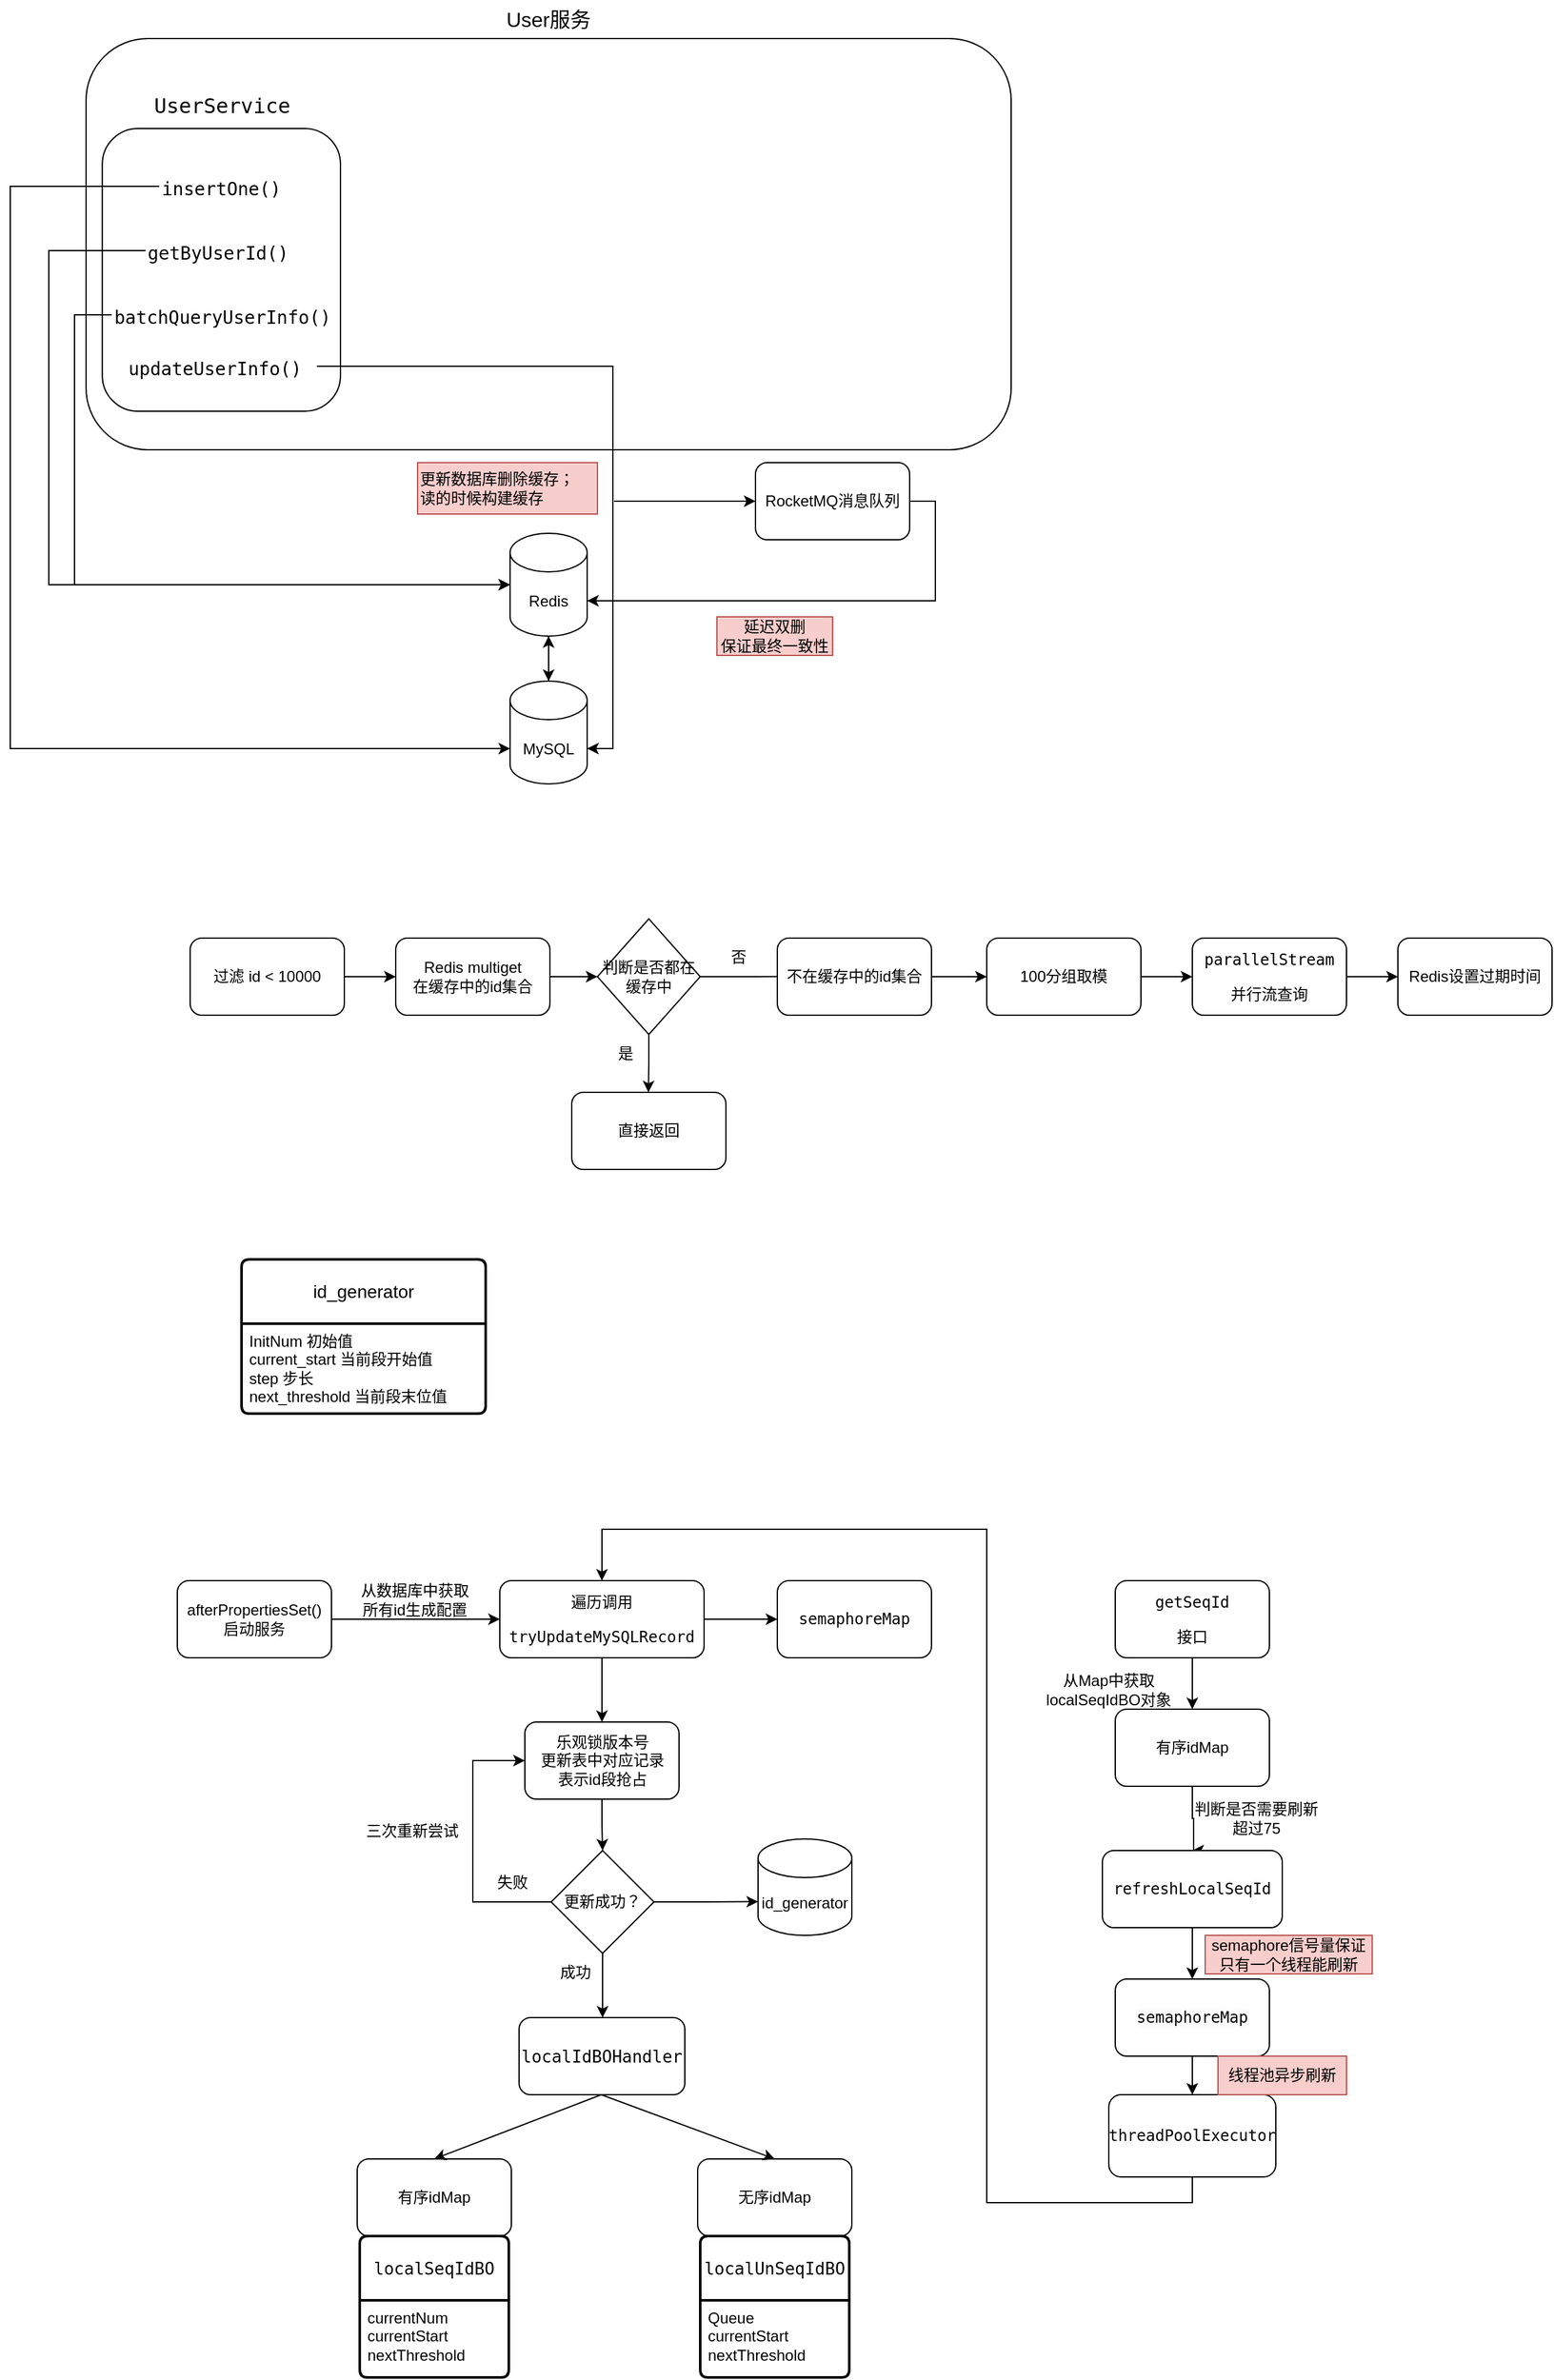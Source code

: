 <mxfile version="23.1.8" type="github">
  <diagram name="第 1 页" id="-yW8K2cIxQd3r6JCjM-w">
    <mxGraphModel dx="1368" dy="741" grid="1" gridSize="10" guides="1" tooltips="1" connect="1" arrows="1" fold="1" page="1" pageScale="1" pageWidth="827" pageHeight="1169" math="0" shadow="0">
      <root>
        <mxCell id="0" />
        <mxCell id="1" parent="0" />
        <mxCell id="FBqa_B7aNncu9lDiiUvF-1" value="" style="rounded=1;whiteSpace=wrap;html=1;" parent="1" vertex="1">
          <mxGeometry x="149" y="120" width="720" height="320" as="geometry" />
        </mxCell>
        <mxCell id="FBqa_B7aNncu9lDiiUvF-2" value="&lt;font style=&quot;font-size: 16px;&quot;&gt;User服务&lt;/font&gt;" style="text;html=1;align=center;verticalAlign=middle;whiteSpace=wrap;rounded=0;" parent="1" vertex="1">
          <mxGeometry x="471" y="90" width="76" height="30" as="geometry" />
        </mxCell>
        <mxCell id="FBqa_B7aNncu9lDiiUvF-3" value="&lt;div style=&quot;&quot;&gt;&lt;pre style=&quot;font-family:&#39;JetBrains Mono&#39;,monospace;font-size:12.0pt;&quot;&gt;UserService&lt;/pre&gt;&lt;/div&gt;" style="text;whiteSpace=wrap;html=1;fontColor=default;labelBackgroundColor=none;" parent="1" vertex="1">
          <mxGeometry x="200" y="140" width="110" height="60" as="geometry" />
        </mxCell>
        <mxCell id="FBqa_B7aNncu9lDiiUvF-9" value="" style="group" parent="1" vertex="1" connectable="0">
          <mxGeometry x="161.63" y="190" width="198.37" height="220" as="geometry" />
        </mxCell>
        <mxCell id="FBqa_B7aNncu9lDiiUvF-8" value="" style="rounded=1;whiteSpace=wrap;html=1;" parent="FBqa_B7aNncu9lDiiUvF-9" vertex="1">
          <mxGeometry width="185.358" height="220" as="geometry" />
        </mxCell>
        <mxCell id="FBqa_B7aNncu9lDiiUvF-4" value="&lt;div style=&quot;&quot;&gt;&lt;pre style=&quot;font-family: &amp;quot;JetBrains Mono&amp;quot;, monospace;&quot;&gt;&lt;font style=&quot;font-size: 14px;&quot;&gt;getByUserId()&lt;/font&gt;&lt;/pre&gt;&lt;/div&gt;" style="text;whiteSpace=wrap;html=1;fontColor=default;labelBackgroundColor=none;" parent="FBqa_B7aNncu9lDiiUvF-9" vertex="1">
          <mxGeometry x="33.726" y="70" width="117.907" height="50" as="geometry" />
        </mxCell>
        <mxCell id="FBqa_B7aNncu9lDiiUvF-5" value="&lt;div style=&quot;&quot;&gt;&lt;pre style=&quot;font-family: &amp;quot;JetBrains Mono&amp;quot;, monospace;&quot;&gt;&lt;font style=&quot;font-size: 14px;&quot;&gt;insertOne()&lt;/font&gt;&lt;/pre&gt;&lt;/div&gt;" style="text;whiteSpace=wrap;html=1;fontColor=default;labelBackgroundColor=none;" parent="FBqa_B7aNncu9lDiiUvF-9" vertex="1">
          <mxGeometry x="44.35" y="20" width="105.65" height="50" as="geometry" />
        </mxCell>
        <mxCell id="FBqa_B7aNncu9lDiiUvF-6" value="&lt;div style=&quot;&quot;&gt;&lt;pre style=&quot;font-family: &amp;quot;JetBrains Mono&amp;quot;, monospace;&quot;&gt;&lt;font style=&quot;font-size: 14px;&quot;&gt;batchQueryUserInfo()&lt;/font&gt;&lt;/pre&gt;&lt;/div&gt;" style="text;whiteSpace=wrap;html=1;fontColor=default;labelBackgroundColor=none;" parent="FBqa_B7aNncu9lDiiUvF-9" vertex="1">
          <mxGeometry x="7.17" y="120" width="191.2" height="50" as="geometry" />
        </mxCell>
        <mxCell id="FBqa_B7aNncu9lDiiUvF-7" value="&lt;div style=&quot;&quot;&gt;&lt;pre style=&quot;font-family: &amp;quot;JetBrains Mono&amp;quot;, monospace;&quot;&gt;&lt;font style=&quot;font-size: 14px;&quot;&gt;updateUserInfo()&lt;/font&gt;&lt;/pre&gt;&lt;/div&gt;" style="text;whiteSpace=wrap;html=1;fontColor=default;labelBackgroundColor=none;" parent="FBqa_B7aNncu9lDiiUvF-9" vertex="1">
          <mxGeometry x="18.323" y="160" width="148.711" height="50" as="geometry" />
        </mxCell>
        <mxCell id="FBqa_B7aNncu9lDiiUvF-10" value="Redis" style="shape=cylinder3;whiteSpace=wrap;html=1;boundedLbl=1;backgroundOutline=1;size=15;" parent="1" vertex="1">
          <mxGeometry x="479" y="505" width="60" height="80" as="geometry" />
        </mxCell>
        <mxCell id="FBqa_B7aNncu9lDiiUvF-11" value="MySQL" style="shape=cylinder3;whiteSpace=wrap;html=1;boundedLbl=1;backgroundOutline=1;size=15;" parent="1" vertex="1">
          <mxGeometry x="479" y="620" width="60" height="80" as="geometry" />
        </mxCell>
        <mxCell id="FBqa_B7aNncu9lDiiUvF-14" style="edgeStyle=orthogonalEdgeStyle;rounded=0;orthogonalLoop=1;jettySize=auto;html=1;exitX=0;exitY=0.5;exitDx=0;exitDy=0;entryX=0;entryY=0;entryDx=0;entryDy=52.5;entryPerimeter=0;" parent="1" source="FBqa_B7aNncu9lDiiUvF-5" target="FBqa_B7aNncu9lDiiUvF-11" edge="1">
          <mxGeometry relative="1" as="geometry">
            <Array as="points">
              <mxPoint x="90" y="235" />
              <mxPoint x="90" y="673" />
            </Array>
          </mxGeometry>
        </mxCell>
        <mxCell id="FBqa_B7aNncu9lDiiUvF-15" style="edgeStyle=orthogonalEdgeStyle;rounded=0;orthogonalLoop=1;jettySize=auto;html=1;exitX=0;exitY=0.5;exitDx=0;exitDy=0;entryX=0;entryY=0.5;entryDx=0;entryDy=0;entryPerimeter=0;" parent="1" source="FBqa_B7aNncu9lDiiUvF-4" target="FBqa_B7aNncu9lDiiUvF-10" edge="1">
          <mxGeometry relative="1" as="geometry">
            <Array as="points">
              <mxPoint x="120" y="285" />
              <mxPoint x="120" y="545" />
            </Array>
          </mxGeometry>
        </mxCell>
        <mxCell id="FBqa_B7aNncu9lDiiUvF-16" style="edgeStyle=orthogonalEdgeStyle;rounded=0;orthogonalLoop=1;jettySize=auto;html=1;exitX=0;exitY=0.5;exitDx=0;exitDy=0;entryX=0;entryY=0.5;entryDx=0;entryDy=0;entryPerimeter=0;" parent="1" source="FBqa_B7aNncu9lDiiUvF-6" target="FBqa_B7aNncu9lDiiUvF-10" edge="1">
          <mxGeometry relative="1" as="geometry">
            <Array as="points">
              <mxPoint x="140" y="335" />
              <mxPoint x="140" y="545" />
            </Array>
          </mxGeometry>
        </mxCell>
        <mxCell id="FBqa_B7aNncu9lDiiUvF-17" style="edgeStyle=orthogonalEdgeStyle;rounded=0;orthogonalLoop=1;jettySize=auto;html=1;exitX=0.5;exitY=1;exitDx=0;exitDy=0;exitPerimeter=0;entryX=0.5;entryY=0;entryDx=0;entryDy=0;entryPerimeter=0;" parent="1" source="FBqa_B7aNncu9lDiiUvF-10" target="FBqa_B7aNncu9lDiiUvF-11" edge="1">
          <mxGeometry relative="1" as="geometry" />
        </mxCell>
        <mxCell id="FBqa_B7aNncu9lDiiUvF-19" style="edgeStyle=orthogonalEdgeStyle;rounded=0;orthogonalLoop=1;jettySize=auto;html=1;exitX=1;exitY=0.5;exitDx=0;exitDy=0;entryX=1;entryY=0;entryDx=0;entryDy=52.5;entryPerimeter=0;" parent="1" source="FBqa_B7aNncu9lDiiUvF-7" target="FBqa_B7aNncu9lDiiUvF-11" edge="1">
          <mxGeometry relative="1" as="geometry" />
        </mxCell>
        <mxCell id="FBqa_B7aNncu9lDiiUvF-20" style="edgeStyle=orthogonalEdgeStyle;rounded=0;orthogonalLoop=1;jettySize=auto;html=1;exitX=0.5;exitY=0;exitDx=0;exitDy=0;exitPerimeter=0;entryX=0.5;entryY=1;entryDx=0;entryDy=0;entryPerimeter=0;" parent="1" source="FBqa_B7aNncu9lDiiUvF-11" target="FBqa_B7aNncu9lDiiUvF-10" edge="1">
          <mxGeometry relative="1" as="geometry" />
        </mxCell>
        <mxCell id="FBqa_B7aNncu9lDiiUvF-21" value="更新数据库删除缓存；&lt;br&gt;读的时候构建缓存" style="text;html=1;align=left;verticalAlign=middle;whiteSpace=wrap;rounded=0;fillColor=#f8cecc;strokeColor=#b85450;" parent="1" vertex="1">
          <mxGeometry x="407" y="450" width="140" height="40" as="geometry" />
        </mxCell>
        <mxCell id="FBqa_B7aNncu9lDiiUvF-22" value="RocketMQ消息队列" style="rounded=1;whiteSpace=wrap;html=1;" parent="1" vertex="1">
          <mxGeometry x="670" y="450" width="120" height="60" as="geometry" />
        </mxCell>
        <mxCell id="FBqa_B7aNncu9lDiiUvF-23" value="" style="endArrow=classic;html=1;rounded=0;" parent="1" target="FBqa_B7aNncu9lDiiUvF-22" edge="1">
          <mxGeometry width="50" height="50" relative="1" as="geometry">
            <mxPoint x="560" y="480" as="sourcePoint" />
            <mxPoint x="610" y="430" as="targetPoint" />
          </mxGeometry>
        </mxCell>
        <mxCell id="FBqa_B7aNncu9lDiiUvF-24" style="edgeStyle=orthogonalEdgeStyle;rounded=0;orthogonalLoop=1;jettySize=auto;html=1;exitX=1;exitY=0.5;exitDx=0;exitDy=0;entryX=1;entryY=0;entryDx=0;entryDy=52.5;entryPerimeter=0;" parent="1" source="FBqa_B7aNncu9lDiiUvF-22" target="FBqa_B7aNncu9lDiiUvF-10" edge="1">
          <mxGeometry relative="1" as="geometry" />
        </mxCell>
        <mxCell id="FBqa_B7aNncu9lDiiUvF-25" value="延迟双删&lt;br&gt;保证最终一致性" style="text;html=1;align=center;verticalAlign=middle;whiteSpace=wrap;rounded=0;fillColor=#f8cecc;strokeColor=#b85450;" parent="1" vertex="1">
          <mxGeometry x="640" y="570" width="90" height="30" as="geometry" />
        </mxCell>
        <mxCell id="FBqa_B7aNncu9lDiiUvF-28" style="edgeStyle=orthogonalEdgeStyle;rounded=0;orthogonalLoop=1;jettySize=auto;html=1;exitX=1;exitY=0.5;exitDx=0;exitDy=0;entryX=0;entryY=0.5;entryDx=0;entryDy=0;" parent="1" source="FBqa_B7aNncu9lDiiUvF-26" target="FBqa_B7aNncu9lDiiUvF-27" edge="1">
          <mxGeometry relative="1" as="geometry" />
        </mxCell>
        <mxCell id="FBqa_B7aNncu9lDiiUvF-26" value="过滤 id &amp;lt; 10000" style="rounded=1;whiteSpace=wrap;html=1;" parent="1" vertex="1">
          <mxGeometry x="230" y="820" width="120" height="60" as="geometry" />
        </mxCell>
        <mxCell id="FBqa_B7aNncu9lDiiUvF-30" style="edgeStyle=orthogonalEdgeStyle;rounded=0;orthogonalLoop=1;jettySize=auto;html=1;exitX=1;exitY=0.5;exitDx=0;exitDy=0;entryX=0;entryY=0.5;entryDx=0;entryDy=0;" parent="1" source="FBqa_B7aNncu9lDiiUvF-27" target="FBqa_B7aNncu9lDiiUvF-29" edge="1">
          <mxGeometry relative="1" as="geometry" />
        </mxCell>
        <mxCell id="FBqa_B7aNncu9lDiiUvF-27" value="Redis multiget&lt;br&gt;在缓存中的id集合" style="rounded=1;whiteSpace=wrap;html=1;" parent="1" vertex="1">
          <mxGeometry x="390" y="820" width="120" height="60" as="geometry" />
        </mxCell>
        <mxCell id="FBqa_B7aNncu9lDiiUvF-31" style="edgeStyle=orthogonalEdgeStyle;rounded=0;orthogonalLoop=1;jettySize=auto;html=1;exitX=0.5;exitY=1;exitDx=0;exitDy=0;" parent="1" source="FBqa_B7aNncu9lDiiUvF-29" edge="1">
          <mxGeometry relative="1" as="geometry">
            <mxPoint x="586.667" y="940" as="targetPoint" />
          </mxGeometry>
        </mxCell>
        <mxCell id="FBqa_B7aNncu9lDiiUvF-34" style="edgeStyle=orthogonalEdgeStyle;rounded=0;orthogonalLoop=1;jettySize=auto;html=1;exitX=1;exitY=0.5;exitDx=0;exitDy=0;" parent="1" source="FBqa_B7aNncu9lDiiUvF-29" edge="1">
          <mxGeometry relative="1" as="geometry">
            <mxPoint x="710" y="849.778" as="targetPoint" />
          </mxGeometry>
        </mxCell>
        <mxCell id="FBqa_B7aNncu9lDiiUvF-29" value="判断是否都在缓存中" style="rhombus;whiteSpace=wrap;html=1;" parent="1" vertex="1">
          <mxGeometry x="547" y="805" width="80" height="90" as="geometry" />
        </mxCell>
        <mxCell id="FBqa_B7aNncu9lDiiUvF-32" value="是" style="text;html=1;align=center;verticalAlign=middle;whiteSpace=wrap;rounded=0;" parent="1" vertex="1">
          <mxGeometry x="539" y="895" width="60" height="30" as="geometry" />
        </mxCell>
        <mxCell id="FBqa_B7aNncu9lDiiUvF-33" value="直接返回" style="rounded=1;whiteSpace=wrap;html=1;" parent="1" vertex="1">
          <mxGeometry x="527" y="940" width="120" height="60" as="geometry" />
        </mxCell>
        <mxCell id="FBqa_B7aNncu9lDiiUvF-35" value="否" style="text;html=1;align=center;verticalAlign=middle;whiteSpace=wrap;rounded=0;" parent="1" vertex="1">
          <mxGeometry x="627" y="820" width="60" height="30" as="geometry" />
        </mxCell>
        <mxCell id="FBqa_B7aNncu9lDiiUvF-37" style="edgeStyle=orthogonalEdgeStyle;rounded=0;orthogonalLoop=1;jettySize=auto;html=1;exitX=1;exitY=0.5;exitDx=0;exitDy=0;entryX=0;entryY=0.5;entryDx=0;entryDy=0;" parent="1" source="FBqa_B7aNncu9lDiiUvF-36" target="FBqa_B7aNncu9lDiiUvF-38" edge="1">
          <mxGeometry relative="1" as="geometry">
            <mxPoint x="900" y="849.778" as="targetPoint" />
          </mxGeometry>
        </mxCell>
        <mxCell id="FBqa_B7aNncu9lDiiUvF-36" value="不在缓存中的id集合" style="rounded=1;whiteSpace=wrap;html=1;" parent="1" vertex="1">
          <mxGeometry x="687" y="820" width="120" height="60" as="geometry" />
        </mxCell>
        <mxCell id="FBqa_B7aNncu9lDiiUvF-39" style="edgeStyle=orthogonalEdgeStyle;rounded=0;orthogonalLoop=1;jettySize=auto;html=1;exitX=1;exitY=0.5;exitDx=0;exitDy=0;entryX=0;entryY=0.5;entryDx=0;entryDy=0;" parent="1" source="FBqa_B7aNncu9lDiiUvF-38" target="FBqa_B7aNncu9lDiiUvF-40" edge="1">
          <mxGeometry relative="1" as="geometry">
            <mxPoint x="1110" y="849.778" as="targetPoint" />
          </mxGeometry>
        </mxCell>
        <mxCell id="FBqa_B7aNncu9lDiiUvF-38" value="100分组取模" style="rounded=1;whiteSpace=wrap;html=1;" parent="1" vertex="1">
          <mxGeometry x="850" y="820" width="120" height="60" as="geometry" />
        </mxCell>
        <mxCell id="FBqa_B7aNncu9lDiiUvF-43" style="edgeStyle=orthogonalEdgeStyle;rounded=0;orthogonalLoop=1;jettySize=auto;html=1;exitX=1;exitY=0.5;exitDx=0;exitDy=0;" parent="1" source="FBqa_B7aNncu9lDiiUvF-40" target="FBqa_B7aNncu9lDiiUvF-42" edge="1">
          <mxGeometry relative="1" as="geometry" />
        </mxCell>
        <mxCell id="FBqa_B7aNncu9lDiiUvF-40" value="&lt;div style=&quot;&quot;&gt;&lt;pre style=&quot;font-family: &amp;quot;JetBrains Mono&amp;quot;, monospace;&quot;&gt;&lt;font style=&quot;font-size: 12px;&quot;&gt;parallelStream&lt;/font&gt;&lt;/pre&gt;&lt;pre style=&quot;font-family: &amp;quot;JetBrains Mono&amp;quot;, monospace;&quot;&gt;并行流查询&lt;/pre&gt;&lt;/div&gt;" style="rounded=1;whiteSpace=wrap;html=1;fontColor=default;labelBackgroundColor=none;" parent="1" vertex="1">
          <mxGeometry x="1010" y="820" width="120" height="60" as="geometry" />
        </mxCell>
        <mxCell id="FBqa_B7aNncu9lDiiUvF-42" value="Redis设置过期时间" style="rounded=1;whiteSpace=wrap;html=1;" parent="1" vertex="1">
          <mxGeometry x="1170" y="820" width="120" height="60" as="geometry" />
        </mxCell>
        <mxCell id="FBqa_B7aNncu9lDiiUvF-55" value="id_generator" style="swimlane;childLayout=stackLayout;horizontal=1;startSize=50;horizontalStack=0;rounded=1;fontSize=14;fontStyle=0;strokeWidth=2;resizeParent=0;resizeLast=1;shadow=0;dashed=0;align=center;arcSize=4;whiteSpace=wrap;html=1;" parent="1" vertex="1">
          <mxGeometry x="270" y="1070" width="190" height="120" as="geometry" />
        </mxCell>
        <mxCell id="FBqa_B7aNncu9lDiiUvF-56" value="InitNum 初始值&lt;br&gt;current_start 当前段开始值&lt;br&gt;step 步长&lt;br&gt;next_threshold 当前段末位值" style="align=left;strokeColor=none;fillColor=none;spacingLeft=4;fontSize=12;verticalAlign=top;resizable=0;rotatable=0;part=1;html=1;" parent="FBqa_B7aNncu9lDiiUvF-55" vertex="1">
          <mxGeometry y="50" width="190" height="70" as="geometry" />
        </mxCell>
        <mxCell id="FBqa_B7aNncu9lDiiUvF-59" style="edgeStyle=orthogonalEdgeStyle;rounded=0;orthogonalLoop=1;jettySize=auto;html=1;exitX=1;exitY=0.5;exitDx=0;exitDy=0;entryX=0;entryY=0.5;entryDx=0;entryDy=0;" parent="1" source="FBqa_B7aNncu9lDiiUvF-57" target="FBqa_B7aNncu9lDiiUvF-58" edge="1">
          <mxGeometry relative="1" as="geometry" />
        </mxCell>
        <mxCell id="FBqa_B7aNncu9lDiiUvF-57" value="afterPropertiesSet()&lt;br&gt;启动服务" style="rounded=1;whiteSpace=wrap;html=1;" parent="1" vertex="1">
          <mxGeometry x="220" y="1320" width="120" height="60" as="geometry" />
        </mxCell>
        <mxCell id="FBqa_B7aNncu9lDiiUvF-62" style="edgeStyle=orthogonalEdgeStyle;rounded=0;orthogonalLoop=1;jettySize=auto;html=1;exitX=0.5;exitY=1;exitDx=0;exitDy=0;entryX=0.5;entryY=0;entryDx=0;entryDy=0;" parent="1" source="FBqa_B7aNncu9lDiiUvF-58" target="FBqa_B7aNncu9lDiiUvF-61" edge="1">
          <mxGeometry relative="1" as="geometry" />
        </mxCell>
        <mxCell id="J14YJ-X6Wbk_EFNUaiwi-13" style="edgeStyle=orthogonalEdgeStyle;rounded=0;orthogonalLoop=1;jettySize=auto;html=1;exitX=1;exitY=0.5;exitDx=0;exitDy=0;entryX=0;entryY=0.5;entryDx=0;entryDy=0;" edge="1" parent="1" source="FBqa_B7aNncu9lDiiUvF-58" target="J14YJ-X6Wbk_EFNUaiwi-12">
          <mxGeometry relative="1" as="geometry" />
        </mxCell>
        <mxCell id="FBqa_B7aNncu9lDiiUvF-58" value="&lt;div style=&quot;&quot;&gt;&lt;pre style=&quot;font-family: &amp;quot;JetBrains Mono&amp;quot;, monospace;&quot;&gt;遍历调用&lt;/pre&gt;&lt;pre style=&quot;font-family: &amp;quot;JetBrains Mono&amp;quot;, monospace;&quot;&gt;tryUpdateMySQLRecord&lt;/pre&gt;&lt;/div&gt;" style="rounded=1;whiteSpace=wrap;html=1;fontColor=default;labelBackgroundColor=none;" parent="1" vertex="1">
          <mxGeometry x="471" y="1320" width="159" height="60" as="geometry" />
        </mxCell>
        <mxCell id="FBqa_B7aNncu9lDiiUvF-60" value="从数据库中获取所有id生成配置" style="text;html=1;align=center;verticalAlign=middle;whiteSpace=wrap;rounded=0;" parent="1" vertex="1">
          <mxGeometry x="360" y="1320" width="90" height="30" as="geometry" />
        </mxCell>
        <mxCell id="FBqa_B7aNncu9lDiiUvF-64" style="edgeStyle=orthogonalEdgeStyle;rounded=0;orthogonalLoop=1;jettySize=auto;html=1;exitX=0.5;exitY=1;exitDx=0;exitDy=0;" parent="1" source="FBqa_B7aNncu9lDiiUvF-61" target="FBqa_B7aNncu9lDiiUvF-63" edge="1">
          <mxGeometry relative="1" as="geometry" />
        </mxCell>
        <mxCell id="FBqa_B7aNncu9lDiiUvF-61" value="乐观锁版本号&lt;br&gt;更新表中对应记录&lt;br&gt;表示id段抢占" style="rounded=1;whiteSpace=wrap;html=1;" parent="1" vertex="1">
          <mxGeometry x="490.5" y="1430" width="120" height="60" as="geometry" />
        </mxCell>
        <mxCell id="FBqa_B7aNncu9lDiiUvF-65" style="edgeStyle=orthogonalEdgeStyle;rounded=0;orthogonalLoop=1;jettySize=auto;html=1;exitX=0.5;exitY=1;exitDx=0;exitDy=0;" parent="1" source="FBqa_B7aNncu9lDiiUvF-63" edge="1">
          <mxGeometry relative="1" as="geometry">
            <mxPoint x="550.833" y="1660" as="targetPoint" />
            <Array as="points">
              <mxPoint x="551" y="1660" />
              <mxPoint x="551" y="1660" />
            </Array>
          </mxGeometry>
        </mxCell>
        <mxCell id="FBqa_B7aNncu9lDiiUvF-67" style="edgeStyle=orthogonalEdgeStyle;rounded=0;orthogonalLoop=1;jettySize=auto;html=1;exitX=0;exitY=0.5;exitDx=0;exitDy=0;entryX=0;entryY=0.5;entryDx=0;entryDy=0;" parent="1" source="FBqa_B7aNncu9lDiiUvF-63" target="FBqa_B7aNncu9lDiiUvF-61" edge="1">
          <mxGeometry relative="1" as="geometry">
            <Array as="points">
              <mxPoint x="450" y="1570" />
              <mxPoint x="450" y="1460" />
            </Array>
          </mxGeometry>
        </mxCell>
        <mxCell id="FBqa_B7aNncu9lDiiUvF-63" value="更新成功？" style="rhombus;whiteSpace=wrap;html=1;" parent="1" vertex="1">
          <mxGeometry x="511" y="1530" width="80" height="80" as="geometry" />
        </mxCell>
        <mxCell id="FBqa_B7aNncu9lDiiUvF-66" value="&lt;div style=&quot;&quot;&gt;&lt;pre style=&quot;font-family: &amp;quot;JetBrains Mono&amp;quot;, monospace;&quot;&gt;&lt;font style=&quot;font-size: 13px;&quot;&gt;localIdBOHandler&lt;/font&gt;&lt;/pre&gt;&lt;/div&gt;" style="rounded=1;whiteSpace=wrap;html=1;fontColor=default;labelBackgroundColor=none;" parent="1" vertex="1">
          <mxGeometry x="486" y="1660" width="129" height="60" as="geometry" />
        </mxCell>
        <mxCell id="FBqa_B7aNncu9lDiiUvF-68" value="三次重新尝试" style="text;html=1;align=center;verticalAlign=middle;whiteSpace=wrap;rounded=0;" parent="1" vertex="1">
          <mxGeometry x="360" y="1500" width="86" height="30" as="geometry" />
        </mxCell>
        <mxCell id="FBqa_B7aNncu9lDiiUvF-69" value="失败" style="text;html=1;align=center;verticalAlign=middle;whiteSpace=wrap;rounded=0;" parent="1" vertex="1">
          <mxGeometry x="451" y="1540" width="60" height="30" as="geometry" />
        </mxCell>
        <mxCell id="FBqa_B7aNncu9lDiiUvF-70" value="成功" style="text;html=1;align=center;verticalAlign=middle;whiteSpace=wrap;rounded=0;" parent="1" vertex="1">
          <mxGeometry x="500" y="1610" width="60" height="30" as="geometry" />
        </mxCell>
        <mxCell id="FBqa_B7aNncu9lDiiUvF-71" value="有序idMap" style="rounded=1;whiteSpace=wrap;html=1;" parent="1" vertex="1">
          <mxGeometry x="360" y="1770" width="120" height="60" as="geometry" />
        </mxCell>
        <mxCell id="FBqa_B7aNncu9lDiiUvF-72" value="无序idMap" style="rounded=1;whiteSpace=wrap;html=1;" parent="1" vertex="1">
          <mxGeometry x="625" y="1770" width="120" height="60" as="geometry" />
        </mxCell>
        <mxCell id="FBqa_B7aNncu9lDiiUvF-73" value="" style="endArrow=classic;html=1;rounded=0;entryX=0.5;entryY=0;entryDx=0;entryDy=0;" parent="1" target="FBqa_B7aNncu9lDiiUvF-71" edge="1">
          <mxGeometry width="50" height="50" relative="1" as="geometry">
            <mxPoint x="550" y="1720" as="sourcePoint" />
            <mxPoint x="600" y="1670" as="targetPoint" />
          </mxGeometry>
        </mxCell>
        <mxCell id="FBqa_B7aNncu9lDiiUvF-74" value="" style="endArrow=classic;html=1;rounded=0;entryX=0.5;entryY=0;entryDx=0;entryDy=0;" parent="1" target="FBqa_B7aNncu9lDiiUvF-72" edge="1">
          <mxGeometry width="50" height="50" relative="1" as="geometry">
            <mxPoint x="550" y="1720" as="sourcePoint" />
            <mxPoint x="600" y="1670" as="targetPoint" />
          </mxGeometry>
        </mxCell>
        <mxCell id="J14YJ-X6Wbk_EFNUaiwi-2" value="&lt;div style=&quot;&quot;&gt;&lt;pre style=&quot;font-family: &amp;quot;JetBrains Mono&amp;quot;, monospace;&quot;&gt;&lt;font style=&quot;font-size: 13px;&quot;&gt;localSeqIdBO&lt;/font&gt;&lt;/pre&gt;&lt;/div&gt;" style="swimlane;childLayout=stackLayout;horizontal=1;startSize=50;horizontalStack=0;rounded=1;fontSize=14;fontStyle=0;strokeWidth=2;resizeParent=0;resizeLast=1;shadow=0;dashed=0;align=center;arcSize=4;whiteSpace=wrap;html=1;fontColor=default;labelBackgroundColor=none;" vertex="1" parent="1">
          <mxGeometry x="362" y="1830" width="116" height="110" as="geometry" />
        </mxCell>
        <mxCell id="J14YJ-X6Wbk_EFNUaiwi-3" value="currentNum&lt;br&gt;currentStart&lt;br&gt;nextThreshold" style="align=left;strokeColor=none;fillColor=none;spacingLeft=4;fontSize=12;verticalAlign=top;resizable=0;rotatable=0;part=1;html=1;" vertex="1" parent="J14YJ-X6Wbk_EFNUaiwi-2">
          <mxGeometry y="50" width="116" height="60" as="geometry" />
        </mxCell>
        <mxCell id="J14YJ-X6Wbk_EFNUaiwi-4" value="&lt;div style=&quot;font-size: 13px;&quot;&gt;&lt;pre style=&quot;font-family: &amp;quot;JetBrains Mono&amp;quot;, monospace; font-size: 13px;&quot;&gt;&lt;div style=&quot;font-size: 13px;&quot;&gt;&lt;pre style=&quot;font-family: &amp;quot;JetBrains Mono&amp;quot;, monospace; font-size: 13px;&quot;&gt;localUnSeqIdBO&lt;/pre&gt;&lt;/div&gt;&lt;/pre&gt;&lt;/div&gt;" style="swimlane;childLayout=stackLayout;horizontal=1;startSize=50;horizontalStack=0;rounded=1;fontSize=13;fontStyle=0;strokeWidth=2;resizeParent=0;resizeLast=1;shadow=0;dashed=0;align=center;arcSize=4;whiteSpace=wrap;html=1;fontColor=default;labelBackgroundColor=none;" vertex="1" parent="1">
          <mxGeometry x="627" y="1830" width="116" height="110" as="geometry" />
        </mxCell>
        <mxCell id="J14YJ-X6Wbk_EFNUaiwi-5" value="Queue&lt;br&gt;currentStart&lt;br&gt;nextThreshold" style="align=left;strokeColor=none;fillColor=none;spacingLeft=4;fontSize=12;verticalAlign=top;resizable=0;rotatable=0;part=1;html=1;" vertex="1" parent="J14YJ-X6Wbk_EFNUaiwi-4">
          <mxGeometry y="50" width="116" height="60" as="geometry" />
        </mxCell>
        <mxCell id="J14YJ-X6Wbk_EFNUaiwi-6" value="id_generator" style="shape=cylinder3;whiteSpace=wrap;html=1;boundedLbl=1;backgroundOutline=1;size=15;" vertex="1" parent="1">
          <mxGeometry x="672" y="1521" width="73" height="75" as="geometry" />
        </mxCell>
        <mxCell id="J14YJ-X6Wbk_EFNUaiwi-7" style="edgeStyle=orthogonalEdgeStyle;rounded=0;orthogonalLoop=1;jettySize=auto;html=1;exitX=1;exitY=0.5;exitDx=0;exitDy=0;entryX=0;entryY=0;entryDx=0;entryDy=48.75;entryPerimeter=0;" edge="1" parent="1" source="FBqa_B7aNncu9lDiiUvF-63" target="J14YJ-X6Wbk_EFNUaiwi-6">
          <mxGeometry relative="1" as="geometry" />
        </mxCell>
        <mxCell id="J14YJ-X6Wbk_EFNUaiwi-8" value="&lt;div style=&quot;&quot;&gt;&lt;pre style=&quot;font-family: &amp;quot;JetBrains Mono&amp;quot;, monospace;&quot;&gt;&lt;font style=&quot;font-size: 12px;&quot;&gt;getSeqId&lt;/font&gt;&lt;/pre&gt;&lt;pre style=&quot;font-family: &amp;quot;JetBrains Mono&amp;quot;, monospace;&quot;&gt;接口&lt;/pre&gt;&lt;/div&gt;" style="rounded=1;whiteSpace=wrap;html=1;fontColor=default;labelBackgroundColor=none;" vertex="1" parent="1">
          <mxGeometry x="950" y="1320" width="120" height="60" as="geometry" />
        </mxCell>
        <mxCell id="J14YJ-X6Wbk_EFNUaiwi-15" style="edgeStyle=orthogonalEdgeStyle;rounded=0;orthogonalLoop=1;jettySize=auto;html=1;exitX=0.5;exitY=1;exitDx=0;exitDy=0;" edge="1" parent="1" source="J14YJ-X6Wbk_EFNUaiwi-9">
          <mxGeometry relative="1" as="geometry">
            <mxPoint x="1010" y="1530" as="targetPoint" />
            <Array as="points">
              <mxPoint x="1010" y="1505" />
              <mxPoint x="1011" y="1530" />
            </Array>
          </mxGeometry>
        </mxCell>
        <mxCell id="J14YJ-X6Wbk_EFNUaiwi-9" value="有序idMap" style="rounded=1;whiteSpace=wrap;html=1;" vertex="1" parent="1">
          <mxGeometry x="950" y="1420" width="120" height="60" as="geometry" />
        </mxCell>
        <mxCell id="J14YJ-X6Wbk_EFNUaiwi-11" value="" style="endArrow=classic;html=1;rounded=0;" edge="1" parent="1" target="J14YJ-X6Wbk_EFNUaiwi-9">
          <mxGeometry width="50" height="50" relative="1" as="geometry">
            <mxPoint x="1010" y="1380" as="sourcePoint" />
            <mxPoint x="1060" y="1330" as="targetPoint" />
          </mxGeometry>
        </mxCell>
        <mxCell id="J14YJ-X6Wbk_EFNUaiwi-12" value="&lt;div style=&quot;&quot;&gt;&lt;pre style=&quot;font-family: &amp;quot;JetBrains Mono&amp;quot;, monospace;&quot;&gt;&lt;font style=&quot;font-size: 12px;&quot;&gt;semaphoreMap&lt;/font&gt;&lt;/pre&gt;&lt;/div&gt;" style="rounded=1;whiteSpace=wrap;html=1;fontColor=default;labelBackgroundColor=none;" vertex="1" parent="1">
          <mxGeometry x="687" y="1320" width="120" height="60" as="geometry" />
        </mxCell>
        <mxCell id="J14YJ-X6Wbk_EFNUaiwi-14" value="从Map中获取localSeqIdBO对象" style="text;html=1;align=center;verticalAlign=middle;whiteSpace=wrap;rounded=0;" vertex="1" parent="1">
          <mxGeometry x="890" y="1390" width="110" height="30" as="geometry" />
        </mxCell>
        <mxCell id="J14YJ-X6Wbk_EFNUaiwi-19" style="edgeStyle=orthogonalEdgeStyle;rounded=0;orthogonalLoop=1;jettySize=auto;html=1;exitX=0.5;exitY=1;exitDx=0;exitDy=0;entryX=0.5;entryY=0;entryDx=0;entryDy=0;" edge="1" parent="1" source="J14YJ-X6Wbk_EFNUaiwi-16" target="J14YJ-X6Wbk_EFNUaiwi-18">
          <mxGeometry relative="1" as="geometry" />
        </mxCell>
        <mxCell id="J14YJ-X6Wbk_EFNUaiwi-16" value="&lt;div style=&quot;font-size: 12px;&quot;&gt;&lt;pre style=&quot;font-family: &amp;quot;JetBrains Mono&amp;quot;, monospace; font-size: 12px;&quot;&gt;refreshLocalSeqId&lt;/pre&gt;&lt;/div&gt;" style="rounded=1;whiteSpace=wrap;html=1;fontSize=12;fontColor=default;labelBackgroundColor=none;" vertex="1" parent="1">
          <mxGeometry x="940" y="1530" width="140" height="60" as="geometry" />
        </mxCell>
        <mxCell id="J14YJ-X6Wbk_EFNUaiwi-17" value="判断是否需要刷新&lt;br&gt;超过75" style="text;html=1;align=center;verticalAlign=middle;whiteSpace=wrap;rounded=0;" vertex="1" parent="1">
          <mxGeometry x="1010" y="1490" width="100" height="30" as="geometry" />
        </mxCell>
        <mxCell id="J14YJ-X6Wbk_EFNUaiwi-22" style="edgeStyle=orthogonalEdgeStyle;rounded=0;orthogonalLoop=1;jettySize=auto;html=1;exitX=0.5;exitY=1;exitDx=0;exitDy=0;entryX=0.5;entryY=0;entryDx=0;entryDy=0;" edge="1" parent="1" source="J14YJ-X6Wbk_EFNUaiwi-18" target="J14YJ-X6Wbk_EFNUaiwi-21">
          <mxGeometry relative="1" as="geometry" />
        </mxCell>
        <mxCell id="J14YJ-X6Wbk_EFNUaiwi-18" value="&lt;div style=&quot;background-color:#1e1f22;color:#bcbec4&quot;&gt;&lt;pre style=&quot;font-family:&#39;JetBrains Mono&#39;,monospace;font-size:12.0pt;&quot;&gt;&lt;pre style=&quot;border-color: var(--border-color); color: rgb(0, 0, 0); font-size: 12px; background-color: rgb(251, 251, 251); font-family: &amp;quot;JetBrains Mono&amp;quot;, monospace;&quot;&gt;&lt;font style=&quot;border-color: var(--border-color);&quot;&gt;semaphoreMap&lt;/font&gt;&lt;/pre&gt;&lt;/pre&gt;&lt;/div&gt;" style="rounded=1;whiteSpace=wrap;html=1;" vertex="1" parent="1">
          <mxGeometry x="950" y="1630" width="120" height="60" as="geometry" />
        </mxCell>
        <mxCell id="J14YJ-X6Wbk_EFNUaiwi-20" value="semaphore信号量保证只有一个线程能刷新" style="text;html=1;align=center;verticalAlign=middle;whiteSpace=wrap;rounded=0;fillColor=#f8cecc;strokeColor=#b85450;" vertex="1" parent="1">
          <mxGeometry x="1020" y="1596" width="130" height="30" as="geometry" />
        </mxCell>
        <mxCell id="J14YJ-X6Wbk_EFNUaiwi-24" style="edgeStyle=orthogonalEdgeStyle;rounded=0;orthogonalLoop=1;jettySize=auto;html=1;exitX=0.5;exitY=1;exitDx=0;exitDy=0;entryX=0.5;entryY=0;entryDx=0;entryDy=0;" edge="1" parent="1" source="J14YJ-X6Wbk_EFNUaiwi-21" target="FBqa_B7aNncu9lDiiUvF-58">
          <mxGeometry relative="1" as="geometry">
            <Array as="points">
              <mxPoint x="1010" y="1804" />
              <mxPoint x="850" y="1804" />
              <mxPoint x="850" y="1280" />
              <mxPoint x="551" y="1280" />
            </Array>
          </mxGeometry>
        </mxCell>
        <mxCell id="J14YJ-X6Wbk_EFNUaiwi-21" value="&lt;div style=&quot;font-size: 12px;&quot;&gt;&lt;pre style=&quot;font-family: &amp;quot;JetBrains Mono&amp;quot;, monospace; font-size: 12px;&quot;&gt;threadPoolExecutor&lt;/pre&gt;&lt;/div&gt;" style="rounded=1;whiteSpace=wrap;html=1;fontColor=default;labelBackgroundColor=none;fontSize=12;" vertex="1" parent="1">
          <mxGeometry x="945" y="1720" width="130" height="64" as="geometry" />
        </mxCell>
        <mxCell id="J14YJ-X6Wbk_EFNUaiwi-23" value="线程池异步刷新" style="text;html=1;align=center;verticalAlign=middle;whiteSpace=wrap;rounded=0;fillColor=#f8cecc;strokeColor=#b85450;" vertex="1" parent="1">
          <mxGeometry x="1030" y="1690" width="100" height="30" as="geometry" />
        </mxCell>
      </root>
    </mxGraphModel>
  </diagram>
</mxfile>
